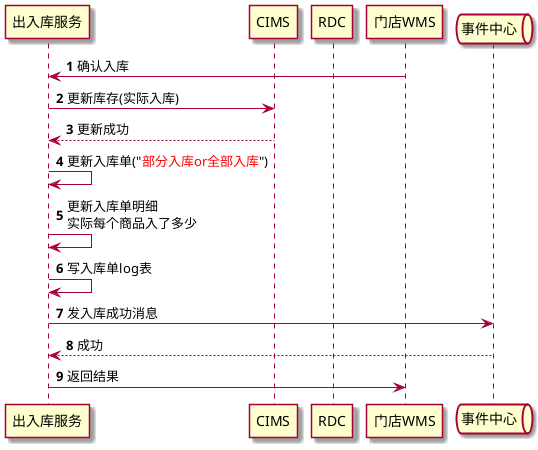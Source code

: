 @startuml
'https://plantuml.com/sequence-diagram
skin rose
autonumber

'participant 调拨服务'
participant 出入库服务
participant CIMS
participant RDC
participant 门店WMS
queue 事件中心

'---------------------------真实出库--------------------------'
门店WMS -> 出入库服务 : 确认入库
出入库服务 -> CIMS : 更新库存(实际入库)
出入库服务 <-- CIMS : 更新成功
出入库服务 -> 出入库服务 : 更新入库单("<font color=red>部分入库or全部入库</font>")
出入库服务 -> 出入库服务 : 更新入库单明细\n实际每个商品入了多少
出入库服务 -> 出入库服务 : 写入库单log表
出入库服务 -> 事件中心 : 发入库成功消息
出入库服务 <-- 事件中心 : 成功
出入库服务 -> 门店WMS : 返回结果



@enduml